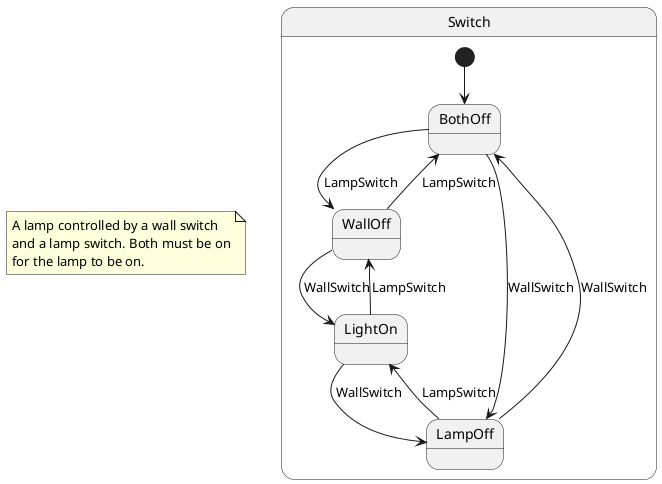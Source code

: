 @startuml

note as N1
  A lamp controlled by a wall switch
  and a lamp switch. Both must be on
  for the lamp to be on.
end note




state Switch {

[*] --> BothOff
BothOff --> WallOff : LampSwitch
BothOff --> LampOff : WallSwitch

WallOff --> BothOff : LampSwitch
WallOff --> LightOn : WallSwitch

LampOff --> LightOn : LampSwitch
LampOff --> BothOff : WallSwitch

LightOn --> LampOff : WallSwitch
LightOn --> WallOff : LampSwitch

}

@enduml

